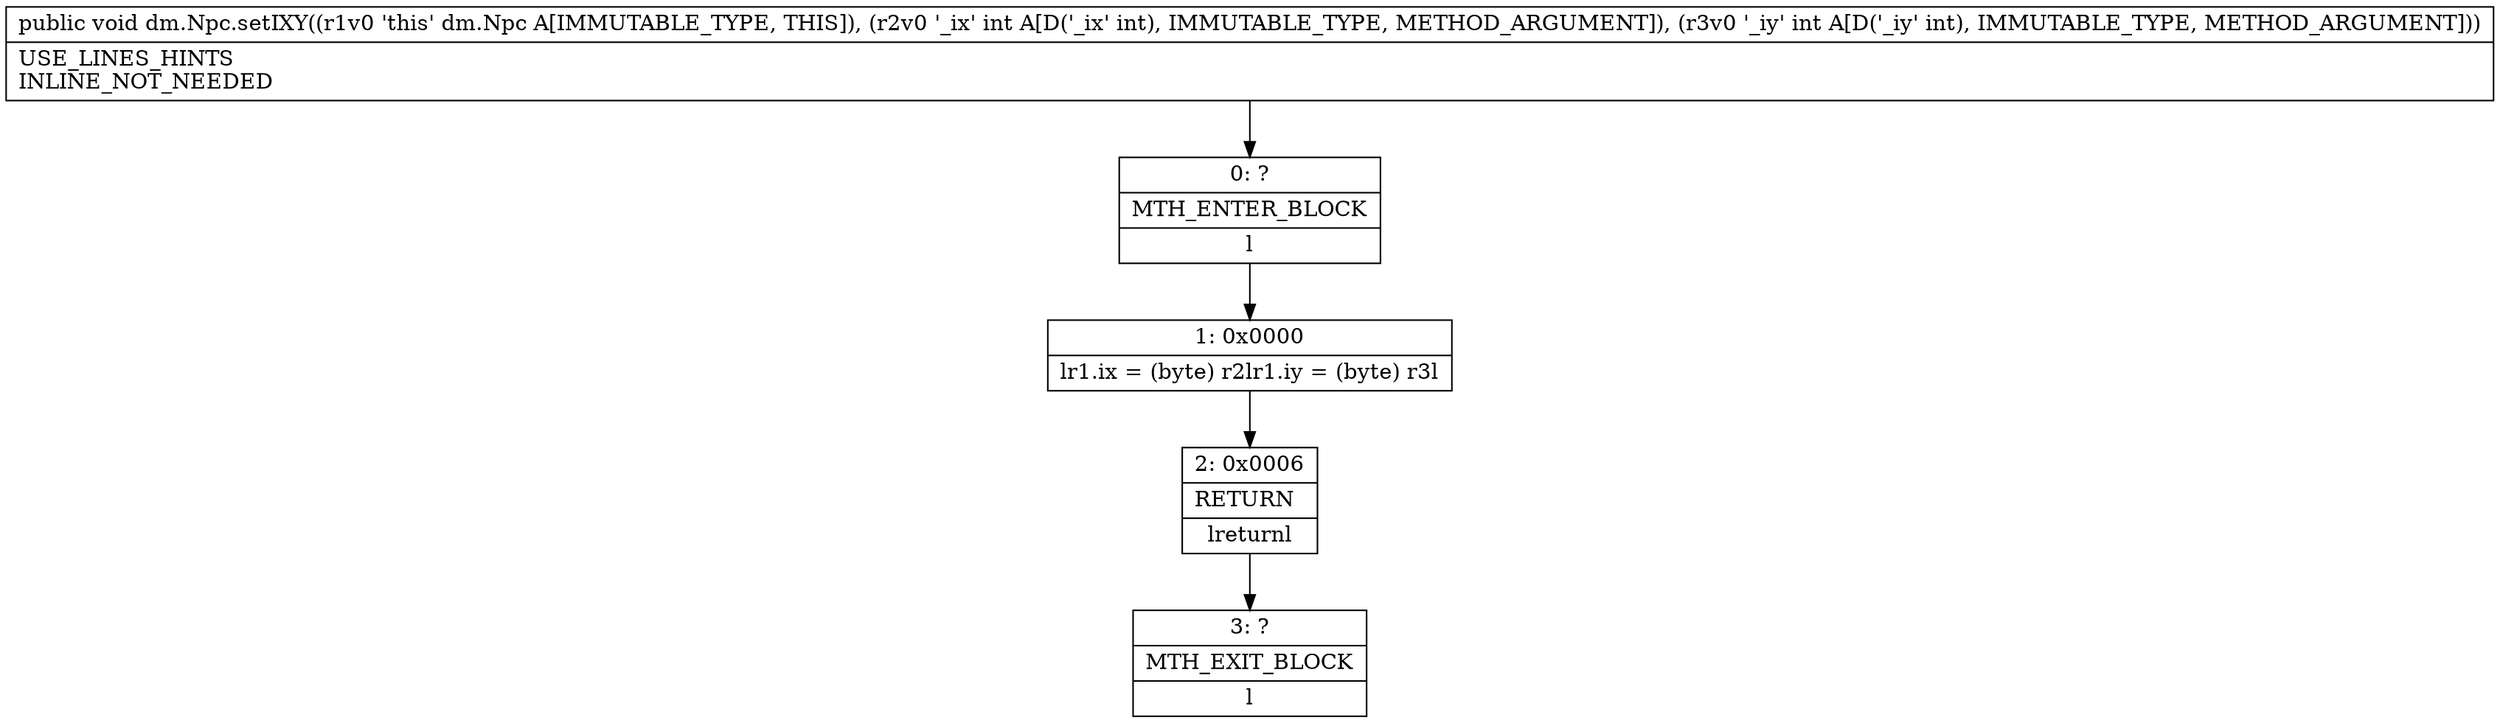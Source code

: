 digraph "CFG fordm.Npc.setIXY(II)V" {
Node_0 [shape=record,label="{0\:\ ?|MTH_ENTER_BLOCK\l|l}"];
Node_1 [shape=record,label="{1\:\ 0x0000|lr1.ix = (byte) r2lr1.iy = (byte) r3l}"];
Node_2 [shape=record,label="{2\:\ 0x0006|RETURN\l|lreturnl}"];
Node_3 [shape=record,label="{3\:\ ?|MTH_EXIT_BLOCK\l|l}"];
MethodNode[shape=record,label="{public void dm.Npc.setIXY((r1v0 'this' dm.Npc A[IMMUTABLE_TYPE, THIS]), (r2v0 '_ix' int A[D('_ix' int), IMMUTABLE_TYPE, METHOD_ARGUMENT]), (r3v0 '_iy' int A[D('_iy' int), IMMUTABLE_TYPE, METHOD_ARGUMENT]))  | USE_LINES_HINTS\lINLINE_NOT_NEEDED\l}"];
MethodNode -> Node_0;
Node_0 -> Node_1;
Node_1 -> Node_2;
Node_2 -> Node_3;
}

